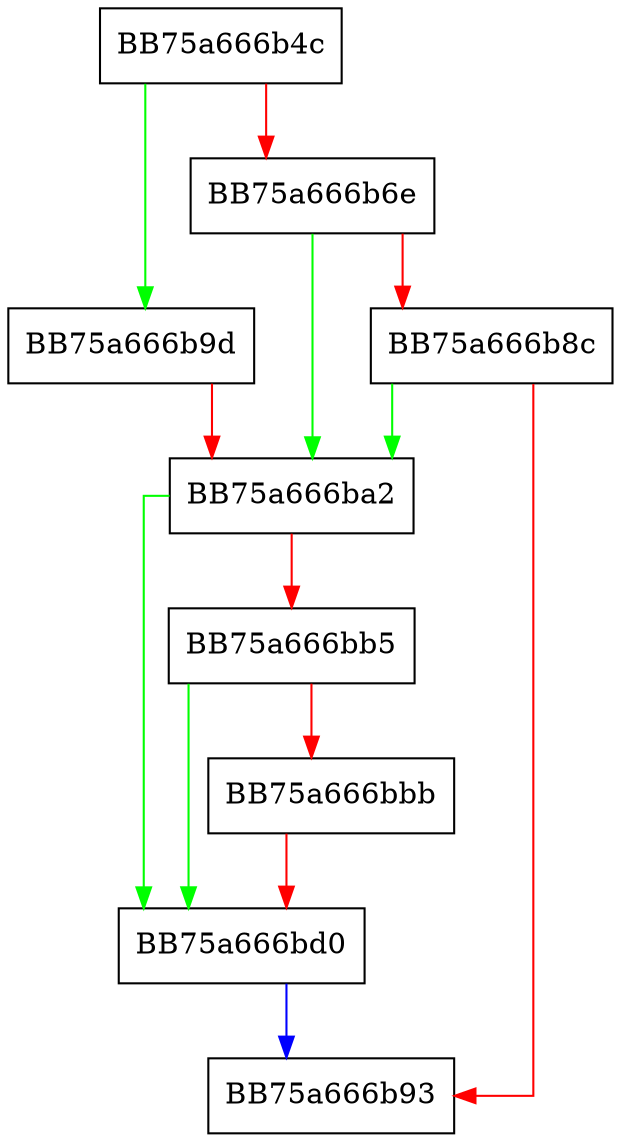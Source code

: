 digraph lzexe_getc {
  node [shape="box"];
  graph [splines=ortho];
  BB75a666b4c -> BB75a666b9d [color="green"];
  BB75a666b4c -> BB75a666b6e [color="red"];
  BB75a666b6e -> BB75a666ba2 [color="green"];
  BB75a666b6e -> BB75a666b8c [color="red"];
  BB75a666b8c -> BB75a666ba2 [color="green"];
  BB75a666b8c -> BB75a666b93 [color="red"];
  BB75a666b9d -> BB75a666ba2 [color="red"];
  BB75a666ba2 -> BB75a666bd0 [color="green"];
  BB75a666ba2 -> BB75a666bb5 [color="red"];
  BB75a666bb5 -> BB75a666bd0 [color="green"];
  BB75a666bb5 -> BB75a666bbb [color="red"];
  BB75a666bbb -> BB75a666bd0 [color="red"];
  BB75a666bd0 -> BB75a666b93 [color="blue"];
}